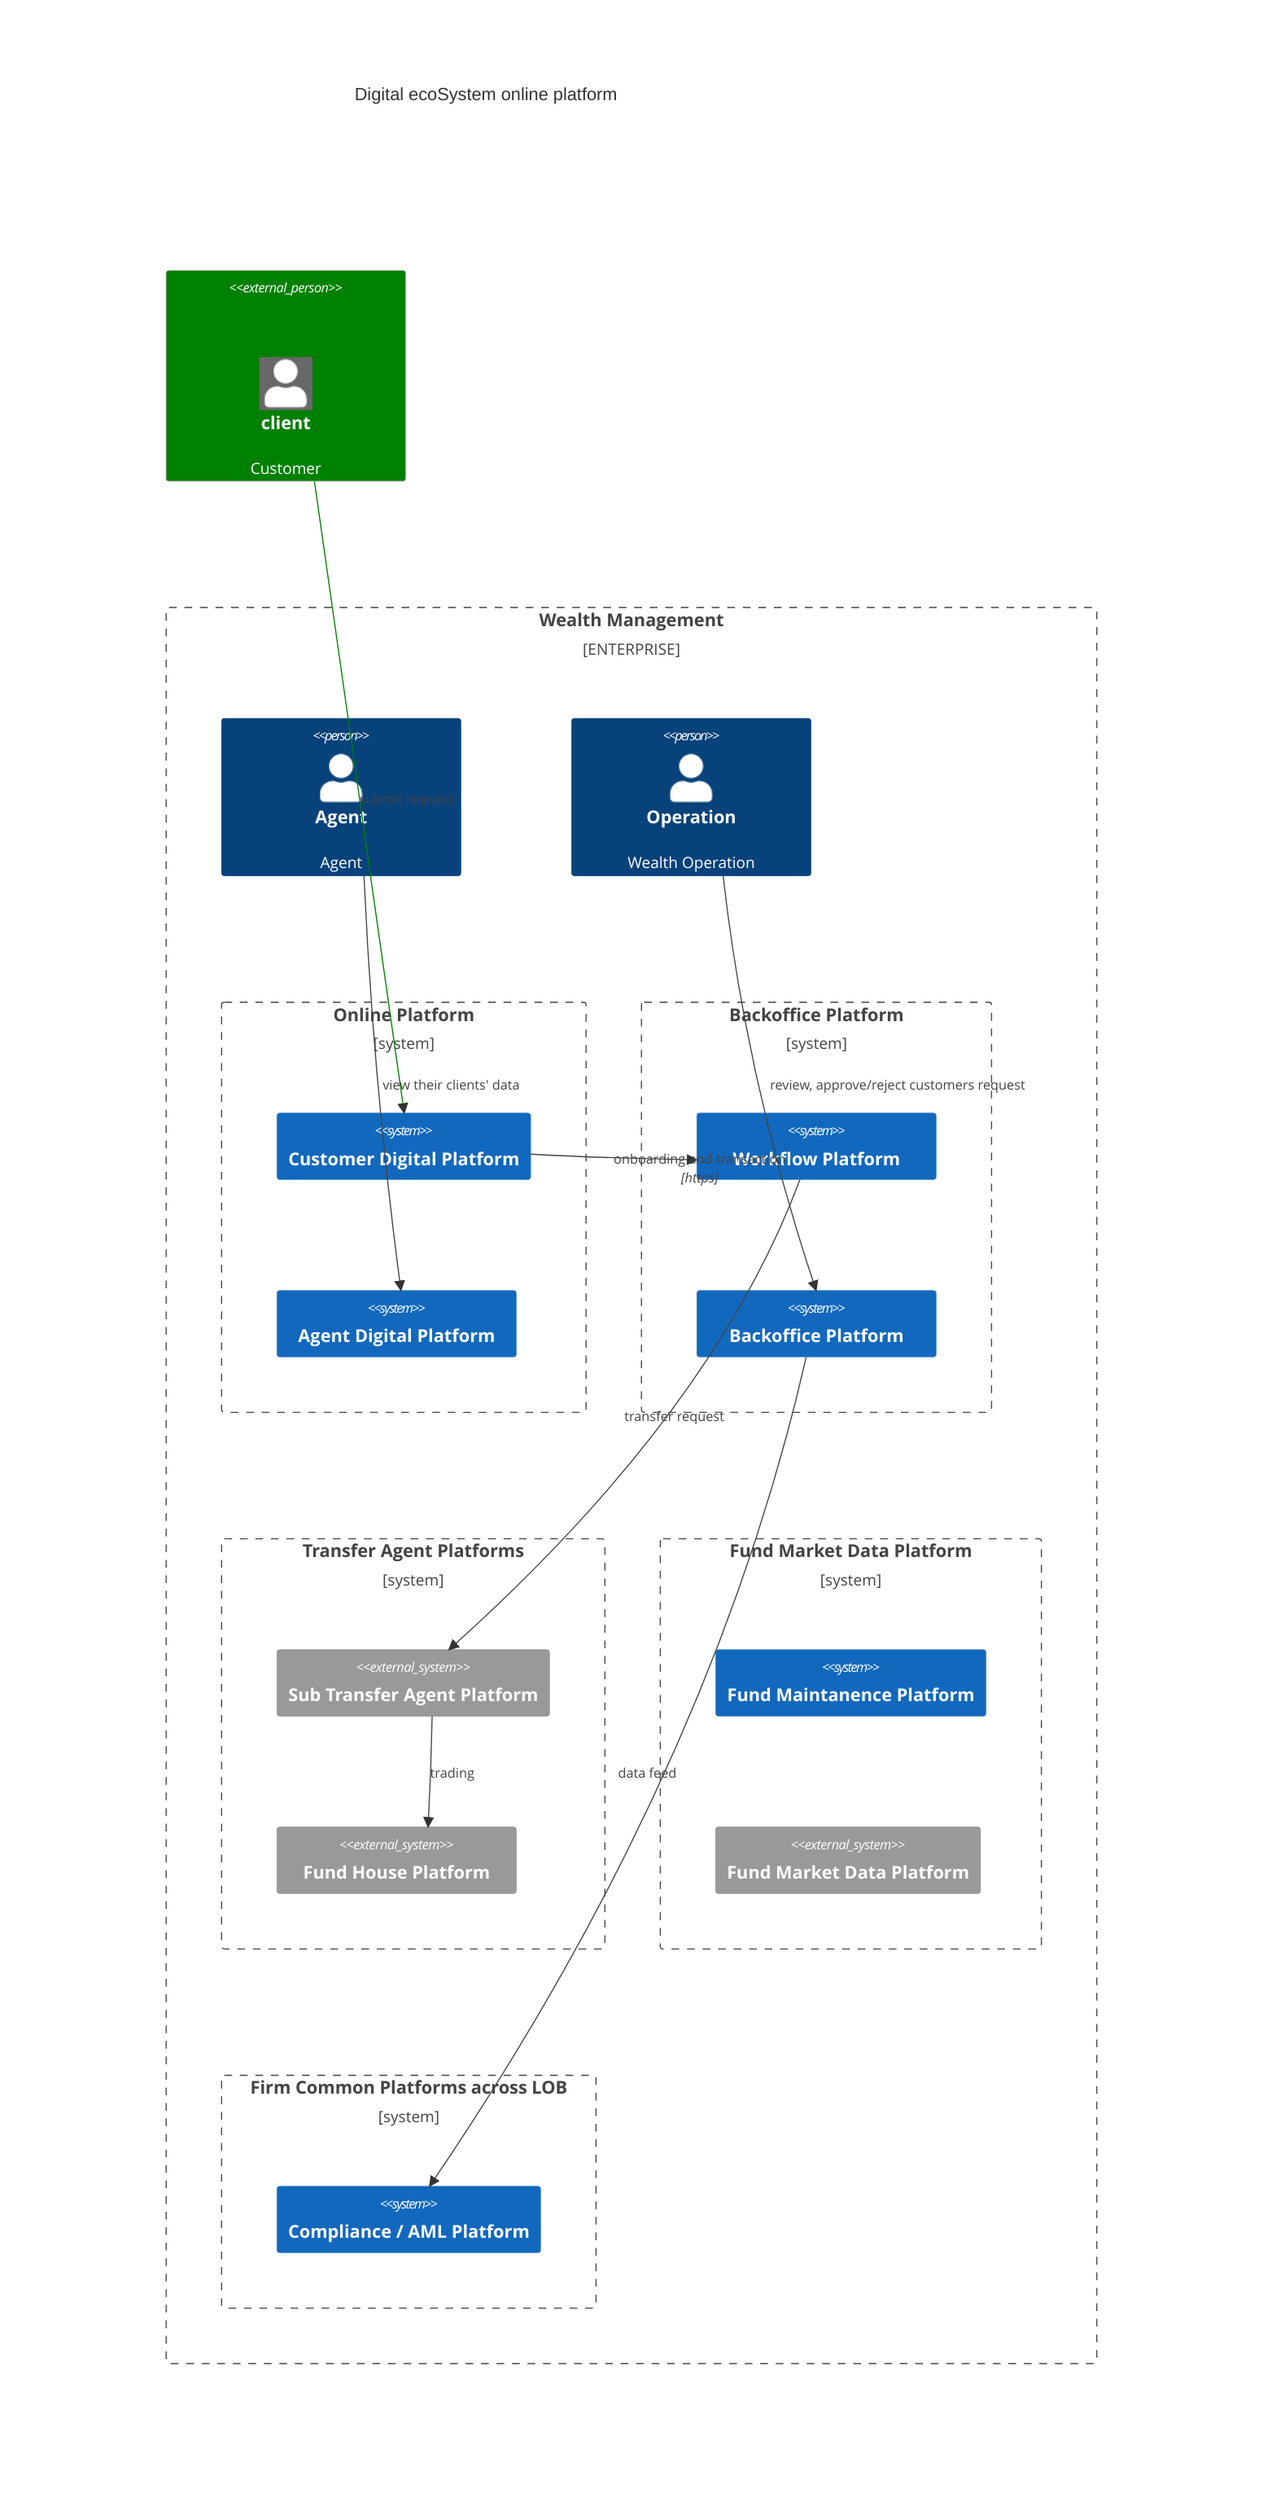 C4Context

title Digital ecoSystem online platform

    Person_Ext(C, "client", "Customer", "onboarding, account management, transaction, portfolio management")

    Enterprise_Boundary(c0, "Wealth Management") {

        Person(A, "Agent", "Agent")
        Person(WO, "Operation", "Wealth Operation")

        Boundary(online_platform, "Online Platform") {
            System(online_client, "Customer Digital Platform")
            System(online_agent, "Agent Digital Platform")
        }

        Boundary(backoffice_platform, "Backoffice Platform") {
            System(workflow, "Workflow Platform")
            System(backoffice, "Backoffice Platform")
        }

        Boundary(ta_platform, "Transfer Agent Platforms") {
            System_Ext(ta, "Sub Transfer Agent Platform")
            System_Ext(fh, "Fund House Platform")
        }

        Boundary(fund_platform, "Fund Market Data Platform") {
            System(fund, "Fund Maintanence Platform")
            System_Ext(fundinfo, "Fund Market Data Platform")
        }

        Boundary(firm_platform, "Firm Common Platforms across LOB") {
            System(aml, "Compliance / AML Platform")
        }

        Rel(C, online_client, "submit request")
        Rel(A, online_agent, "view their clients' data")
        Rel(WO, backoffice, "review, approve/reject customers request")
        Rel(online_client, workflow, "onboarding and transaction", "https")
        Rel(workflow, ta, "transfer request")
        Rel(ta, fh, "trading")
        Rel(backoffice, aml, "data feed")


        UpdateElementStyle(C, $bgColor="green")
        UpdateRelStyle(C, online_client, $lineColor="green")


    }